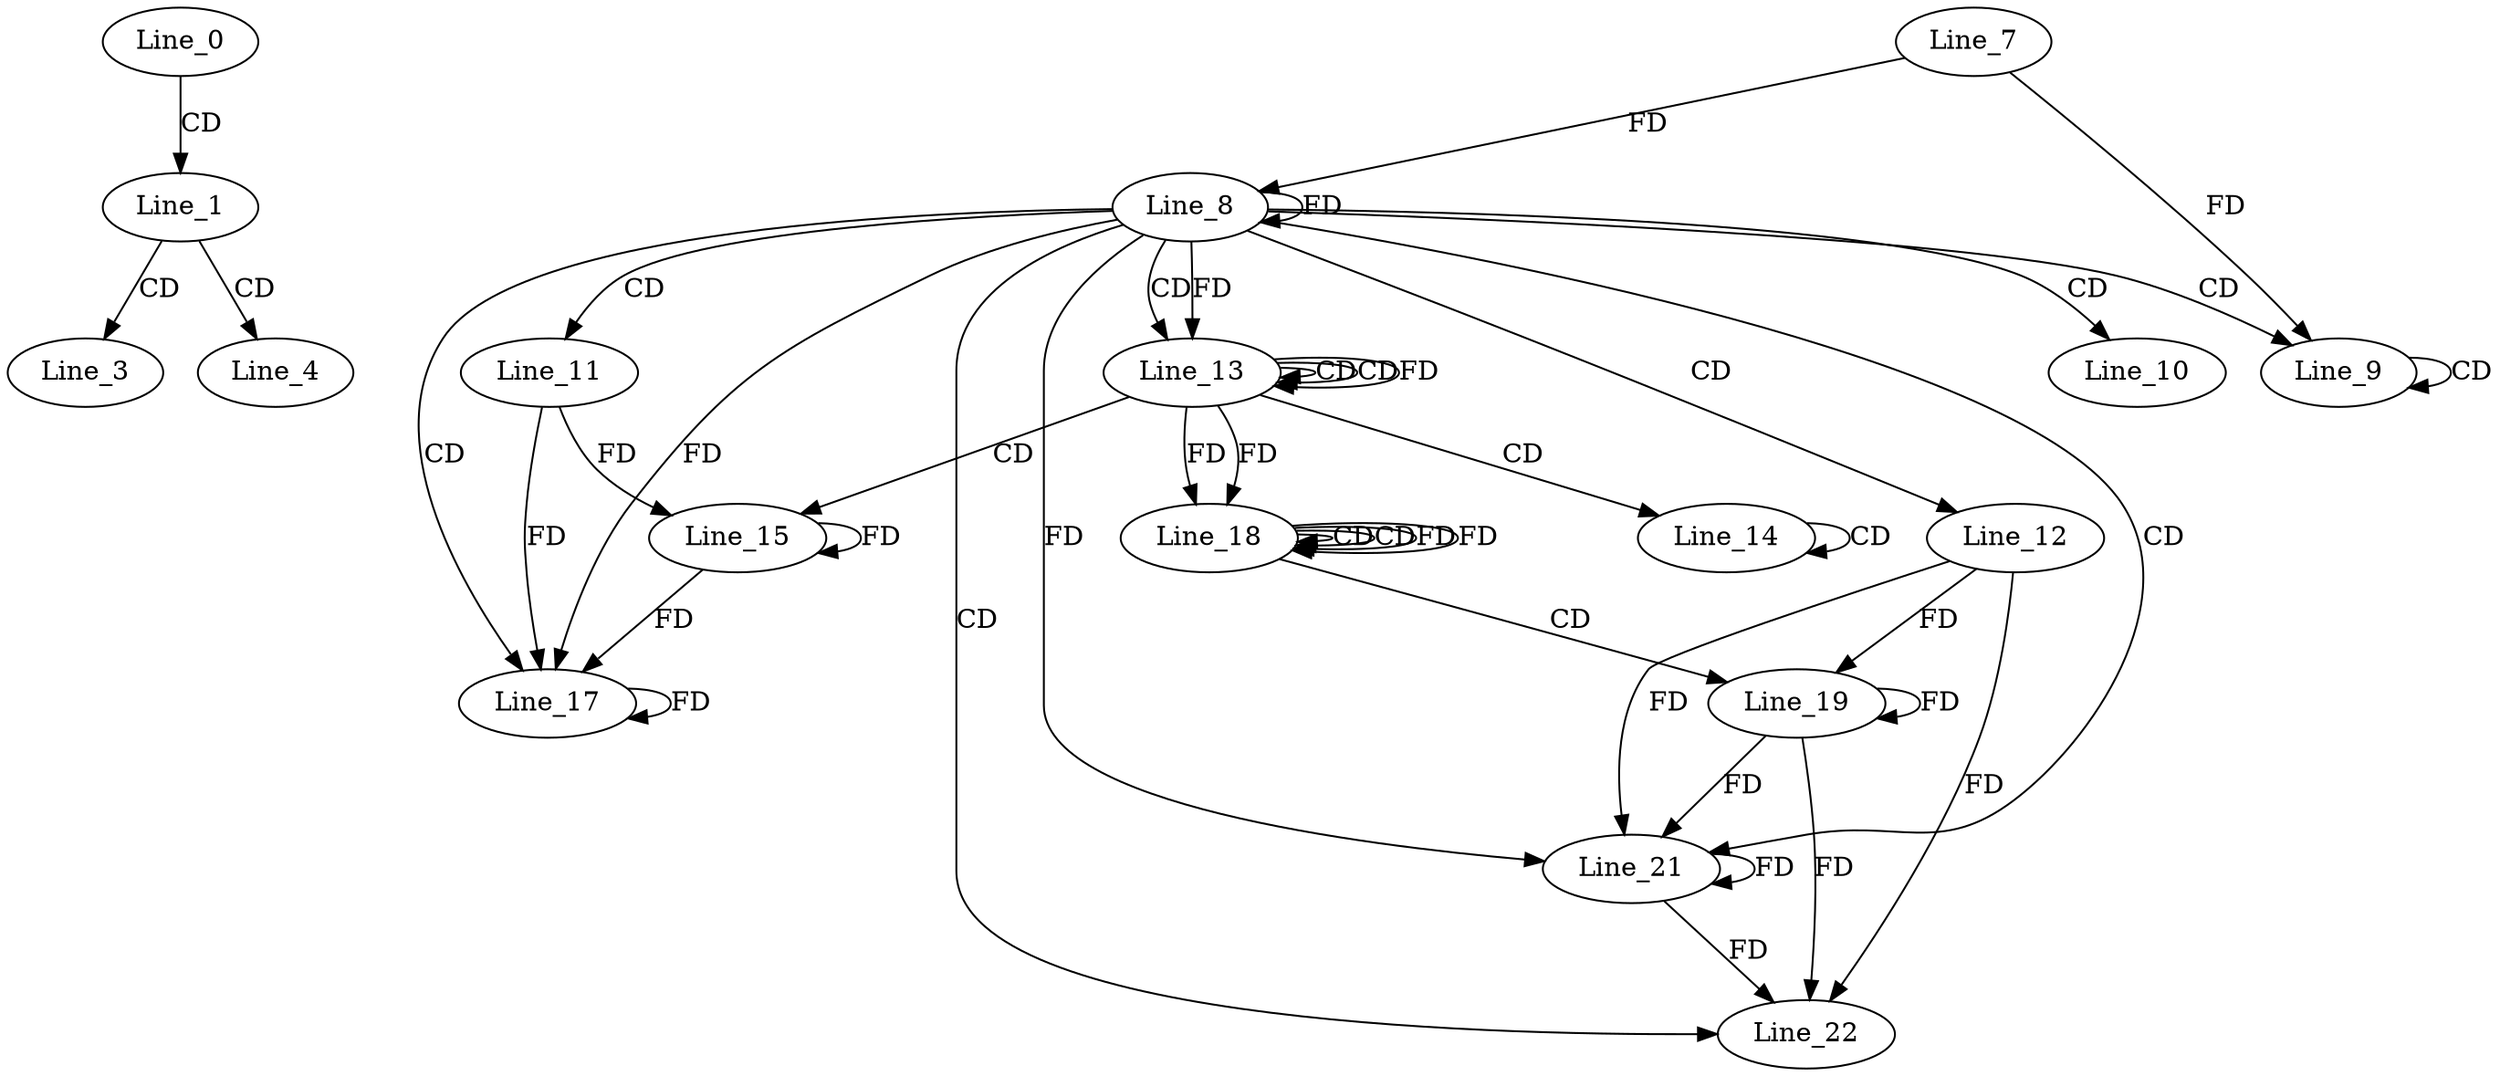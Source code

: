 digraph G {
  Line_0;
  Line_1;
  Line_3;
  Line_4;
  Line_8;
  Line_8;
  Line_7;
  Line_8;
  Line_8;
  Line_9;
  Line_9;
  Line_9;
  Line_10;
  Line_11;
  Line_12;
  Line_13;
  Line_13;
  Line_13;
  Line_14;
  Line_14;
  Line_15;
  Line_17;
  Line_18;
  Line_18;
  Line_18;
  Line_19;
  Line_19;
  Line_21;
  Line_22;
  Line_22;
  Line_0 -> Line_1 [ label="CD" ];
  Line_1 -> Line_3 [ label="CD" ];
  Line_1 -> Line_4 [ label="CD" ];
  Line_8 -> Line_8 [ label="FD" ];
  Line_7 -> Line_8 [ label="FD" ];
  Line_8 -> Line_9 [ label="CD" ];
  Line_9 -> Line_9 [ label="CD" ];
  Line_7 -> Line_9 [ label="FD" ];
  Line_8 -> Line_10 [ label="CD" ];
  Line_8 -> Line_11 [ label="CD" ];
  Line_8 -> Line_12 [ label="CD" ];
  Line_8 -> Line_13 [ label="CD" ];
  Line_13 -> Line_13 [ label="CD" ];
  Line_8 -> Line_13 [ label="FD" ];
  Line_13 -> Line_13 [ label="CD" ];
  Line_13 -> Line_13 [ label="FD" ];
  Line_13 -> Line_14 [ label="CD" ];
  Line_14 -> Line_14 [ label="CD" ];
  Line_13 -> Line_15 [ label="CD" ];
  Line_15 -> Line_15 [ label="FD" ];
  Line_11 -> Line_15 [ label="FD" ];
  Line_8 -> Line_17 [ label="CD" ];
  Line_15 -> Line_17 [ label="FD" ];
  Line_11 -> Line_17 [ label="FD" ];
  Line_17 -> Line_17 [ label="FD" ];
  Line_8 -> Line_17 [ label="FD" ];
  Line_18 -> Line_18 [ label="CD" ];
  Line_13 -> Line_18 [ label="FD" ];
  Line_18 -> Line_18 [ label="CD" ];
  Line_18 -> Line_18 [ label="FD" ];
  Line_13 -> Line_18 [ label="FD" ];
  Line_18 -> Line_19 [ label="CD" ];
  Line_19 -> Line_19 [ label="FD" ];
  Line_12 -> Line_19 [ label="FD" ];
  Line_8 -> Line_21 [ label="CD" ];
  Line_19 -> Line_21 [ label="FD" ];
  Line_12 -> Line_21 [ label="FD" ];
  Line_21 -> Line_21 [ label="FD" ];
  Line_8 -> Line_21 [ label="FD" ];
  Line_8 -> Line_22 [ label="CD" ];
  Line_19 -> Line_22 [ label="FD" ];
  Line_12 -> Line_22 [ label="FD" ];
  Line_21 -> Line_22 [ label="FD" ];
  Line_18 -> Line_18 [ label="FD" ];
}
